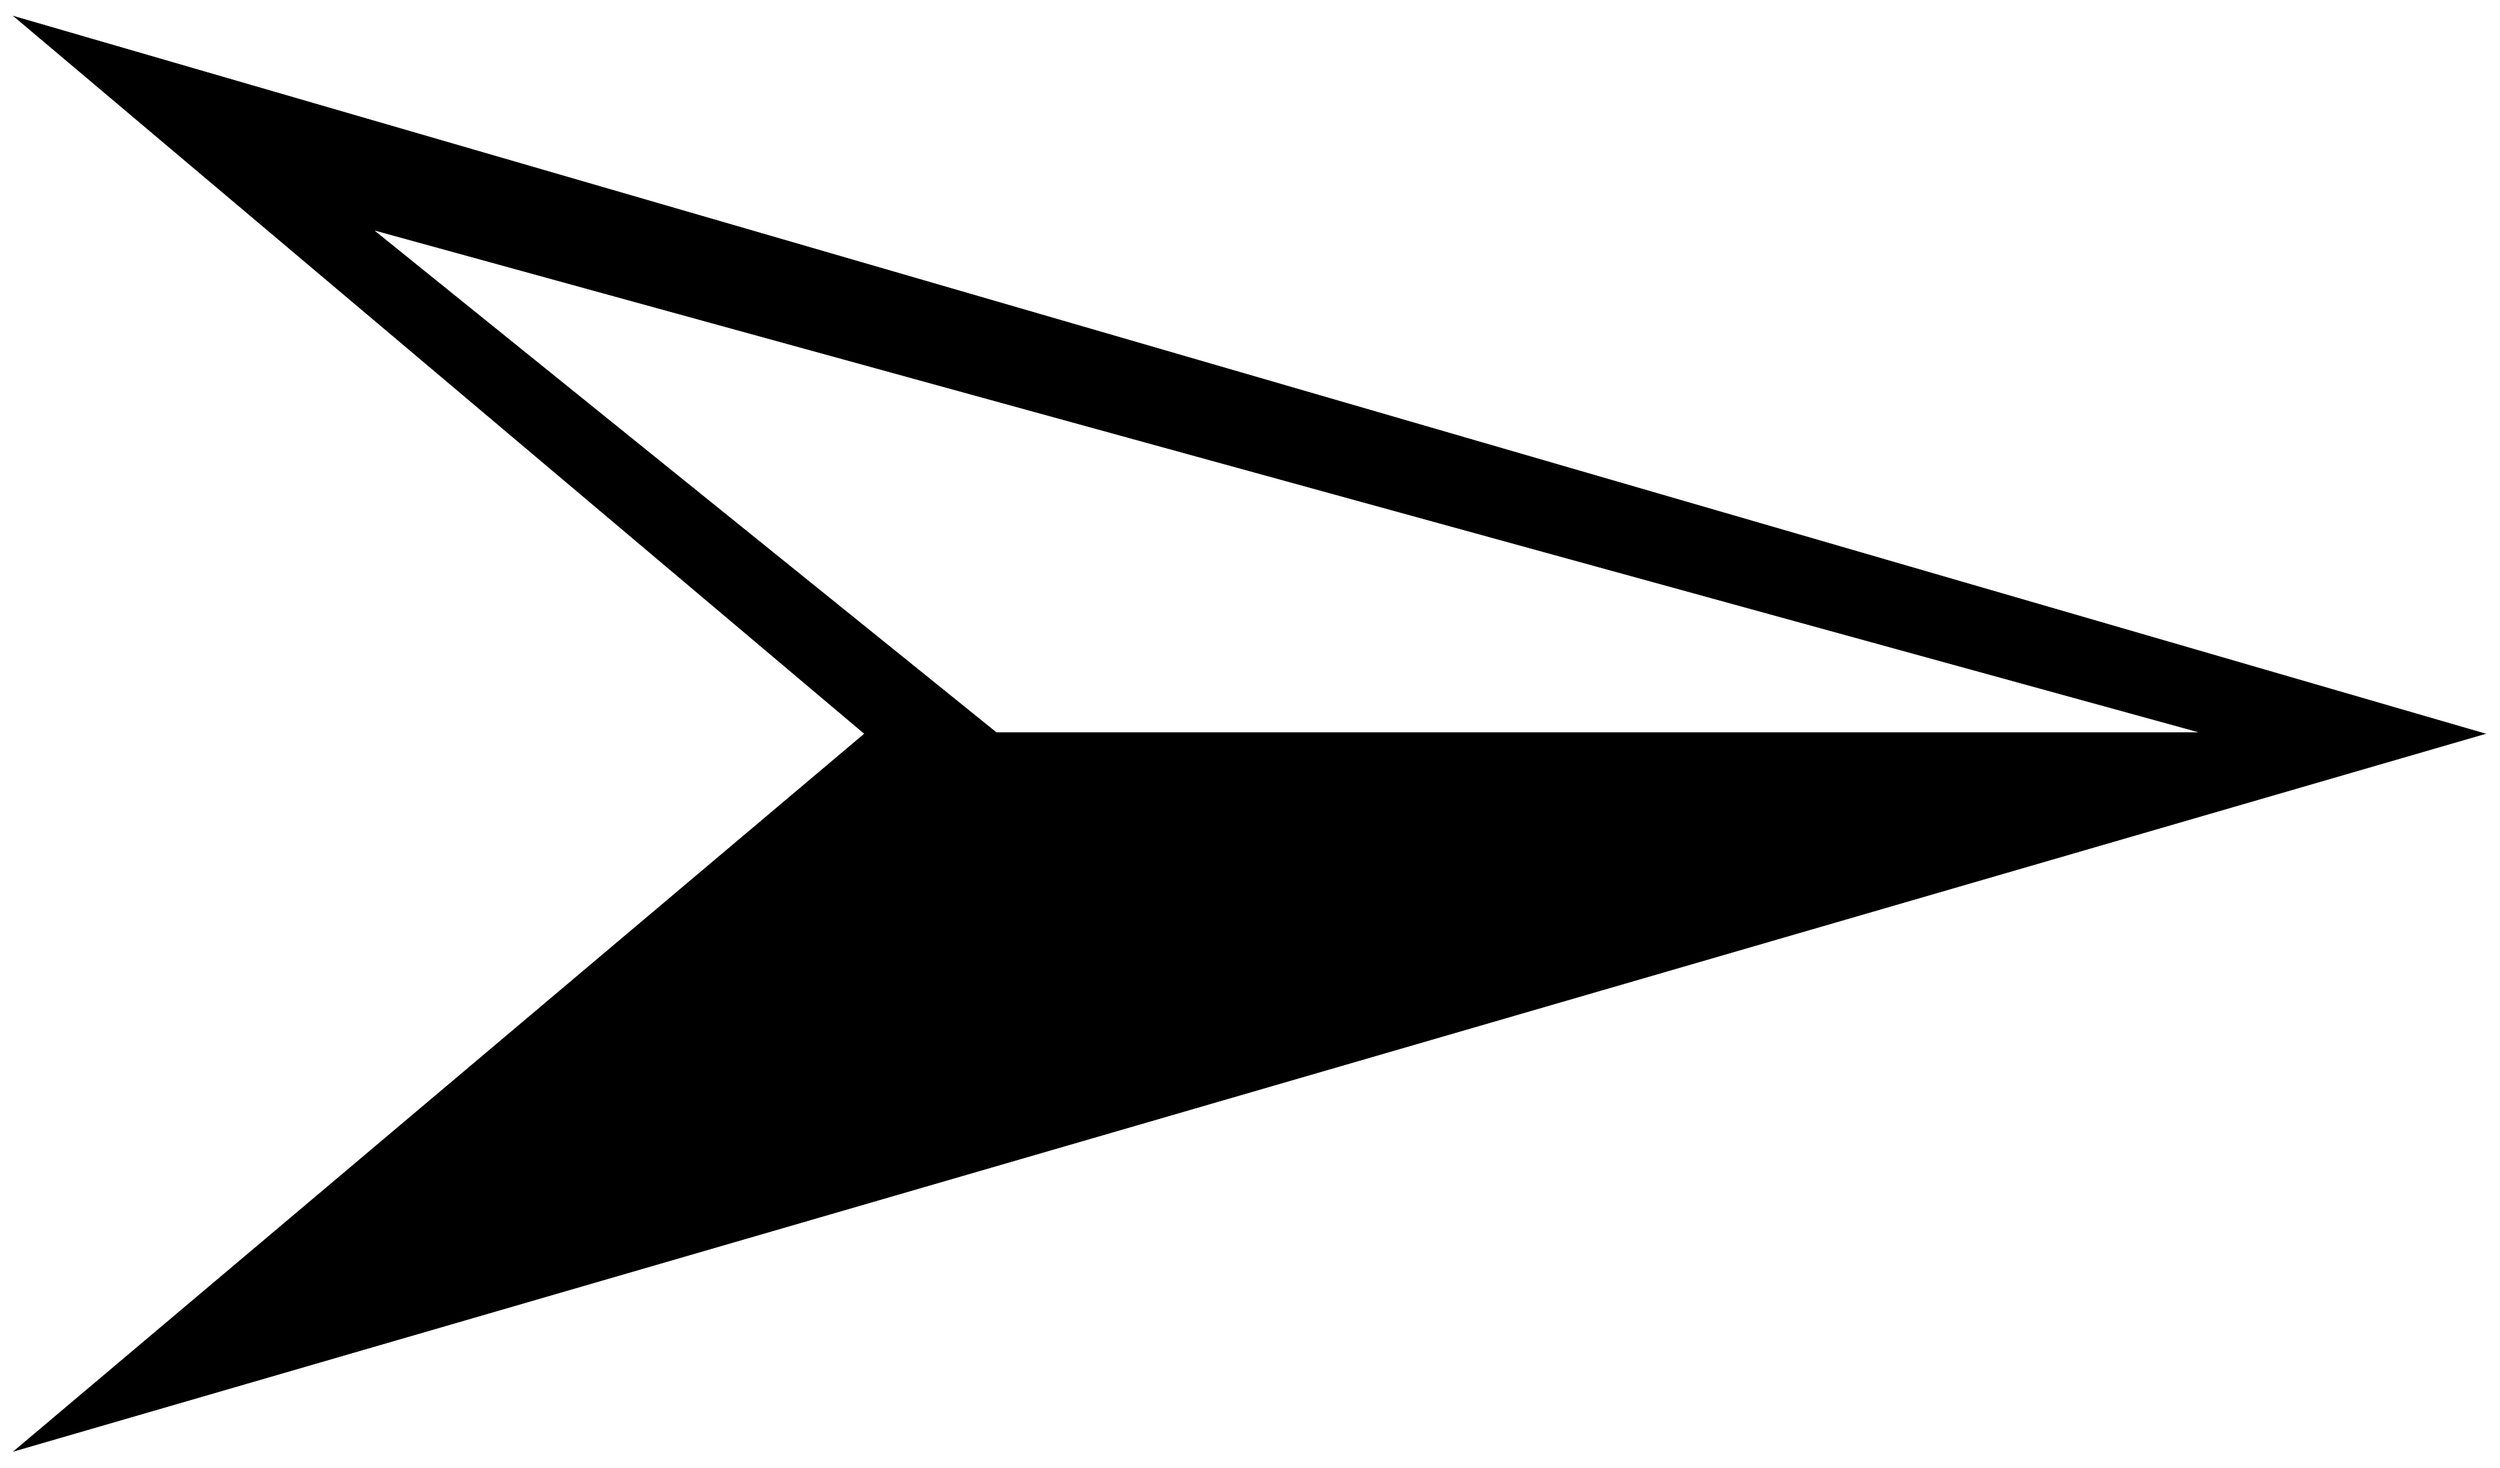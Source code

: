 


\begin{tikzpicture}[y=0.80pt, x=0.80pt, yscale=-1.0, xscale=1.0, inner sep=0pt, outer sep=0pt]
\begin{scope}[shift={(100.0,1833.0)},nonzero rule]
  \path[draw=.,fill=.,line width=1.600pt] (1849.0,-709.0) --
    (100.0,-201.0) -- (702.0,-709.0) -- (100.0,-1217.0) --
    (1849.0,-709.0) -- cycle(1656.0,-709.0) -- (348.0,-1069.0)
    -- (794.0,-709.0) -- (1656.0,-709.0) -- cycle;
\end{scope}

\end{tikzpicture}

